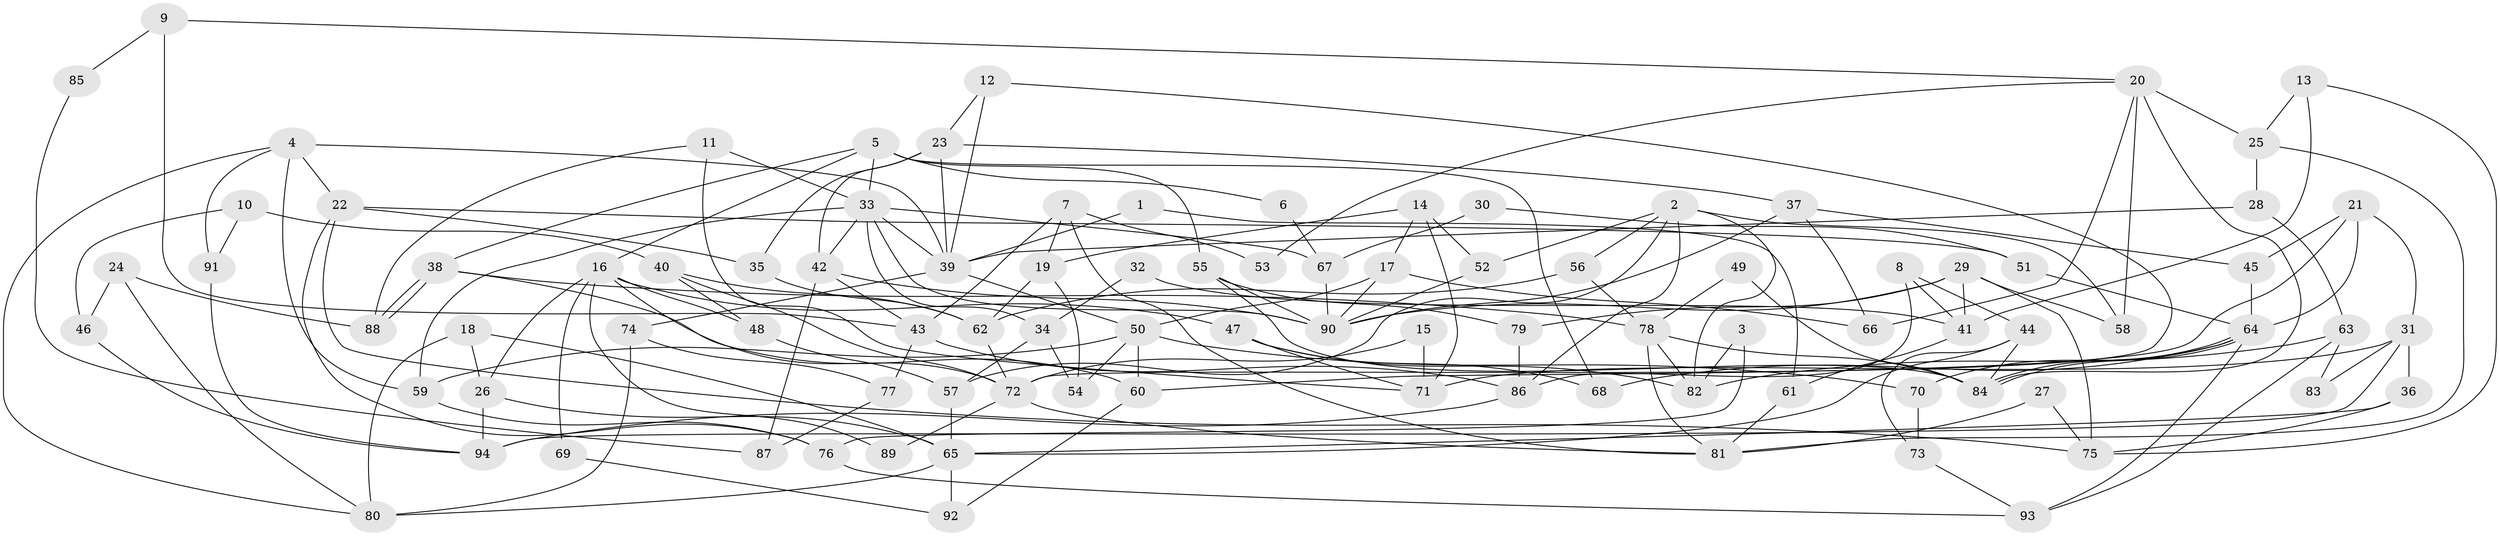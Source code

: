 // coarse degree distribution, {2: 0.12280701754385964, 7: 0.10526315789473684, 4: 0.15789473684210525, 9: 0.05263157894736842, 6: 0.17543859649122806, 3: 0.14035087719298245, 5: 0.14035087719298245, 8: 0.07017543859649122, 1: 0.017543859649122806, 10: 0.017543859649122806}
// Generated by graph-tools (version 1.1) at 2025/52/02/27/25 19:52:01]
// undirected, 94 vertices, 188 edges
graph export_dot {
graph [start="1"]
  node [color=gray90,style=filled];
  1;
  2;
  3;
  4;
  5;
  6;
  7;
  8;
  9;
  10;
  11;
  12;
  13;
  14;
  15;
  16;
  17;
  18;
  19;
  20;
  21;
  22;
  23;
  24;
  25;
  26;
  27;
  28;
  29;
  30;
  31;
  32;
  33;
  34;
  35;
  36;
  37;
  38;
  39;
  40;
  41;
  42;
  43;
  44;
  45;
  46;
  47;
  48;
  49;
  50;
  51;
  52;
  53;
  54;
  55;
  56;
  57;
  58;
  59;
  60;
  61;
  62;
  63;
  64;
  65;
  66;
  67;
  68;
  69;
  70;
  71;
  72;
  73;
  74;
  75;
  76;
  77;
  78;
  79;
  80;
  81;
  82;
  83;
  84;
  85;
  86;
  87;
  88;
  89;
  90;
  91;
  92;
  93;
  94;
  1 -- 61;
  1 -- 39;
  2 -- 56;
  2 -- 86;
  2 -- 52;
  2 -- 57;
  2 -- 58;
  2 -- 82;
  3 -- 82;
  3 -- 76;
  4 -- 39;
  4 -- 59;
  4 -- 22;
  4 -- 80;
  4 -- 91;
  5 -- 38;
  5 -- 33;
  5 -- 6;
  5 -- 16;
  5 -- 55;
  5 -- 68;
  6 -- 67;
  7 -- 19;
  7 -- 43;
  7 -- 53;
  7 -- 81;
  8 -- 41;
  8 -- 44;
  8 -- 86;
  9 -- 20;
  9 -- 43;
  9 -- 85;
  10 -- 40;
  10 -- 91;
  10 -- 46;
  11 -- 71;
  11 -- 33;
  11 -- 88;
  12 -- 39;
  12 -- 72;
  12 -- 23;
  13 -- 25;
  13 -- 75;
  13 -- 41;
  14 -- 17;
  14 -- 52;
  14 -- 19;
  14 -- 71;
  15 -- 71;
  15 -- 72;
  16 -- 26;
  16 -- 47;
  16 -- 48;
  16 -- 69;
  16 -- 72;
  16 -- 89;
  17 -- 90;
  17 -- 50;
  17 -- 66;
  18 -- 26;
  18 -- 80;
  18 -- 65;
  19 -- 62;
  19 -- 54;
  20 -- 58;
  20 -- 84;
  20 -- 25;
  20 -- 53;
  20 -- 66;
  21 -- 60;
  21 -- 64;
  21 -- 31;
  21 -- 45;
  22 -- 35;
  22 -- 51;
  22 -- 75;
  22 -- 76;
  23 -- 37;
  23 -- 35;
  23 -- 39;
  23 -- 42;
  24 -- 88;
  24 -- 80;
  24 -- 46;
  25 -- 81;
  25 -- 28;
  26 -- 94;
  26 -- 65;
  27 -- 75;
  27 -- 81;
  28 -- 63;
  28 -- 39;
  29 -- 75;
  29 -- 79;
  29 -- 41;
  29 -- 58;
  29 -- 90;
  30 -- 67;
  30 -- 51;
  31 -- 71;
  31 -- 36;
  31 -- 83;
  31 -- 94;
  32 -- 34;
  32 -- 41;
  33 -- 39;
  33 -- 90;
  33 -- 34;
  33 -- 42;
  33 -- 59;
  33 -- 67;
  34 -- 57;
  34 -- 54;
  35 -- 62;
  36 -- 65;
  36 -- 75;
  37 -- 90;
  37 -- 66;
  37 -- 45;
  38 -- 78;
  38 -- 88;
  38 -- 88;
  38 -- 60;
  39 -- 50;
  39 -- 74;
  40 -- 72;
  40 -- 48;
  40 -- 62;
  41 -- 61;
  42 -- 43;
  42 -- 87;
  42 -- 90;
  43 -- 86;
  43 -- 77;
  44 -- 73;
  44 -- 84;
  44 -- 65;
  45 -- 64;
  46 -- 94;
  47 -- 68;
  47 -- 71;
  47 -- 82;
  48 -- 57;
  49 -- 84;
  49 -- 78;
  50 -- 54;
  50 -- 59;
  50 -- 60;
  50 -- 70;
  51 -- 64;
  52 -- 90;
  55 -- 90;
  55 -- 79;
  55 -- 84;
  56 -- 62;
  56 -- 78;
  57 -- 65;
  59 -- 76;
  60 -- 92;
  61 -- 81;
  62 -- 72;
  63 -- 93;
  63 -- 82;
  63 -- 83;
  64 -- 84;
  64 -- 84;
  64 -- 68;
  64 -- 70;
  64 -- 93;
  65 -- 80;
  65 -- 92;
  67 -- 90;
  69 -- 92;
  70 -- 73;
  72 -- 81;
  72 -- 89;
  73 -- 93;
  74 -- 80;
  74 -- 77;
  76 -- 93;
  77 -- 87;
  78 -- 82;
  78 -- 84;
  78 -- 81;
  79 -- 86;
  85 -- 87;
  86 -- 94;
  91 -- 94;
}
